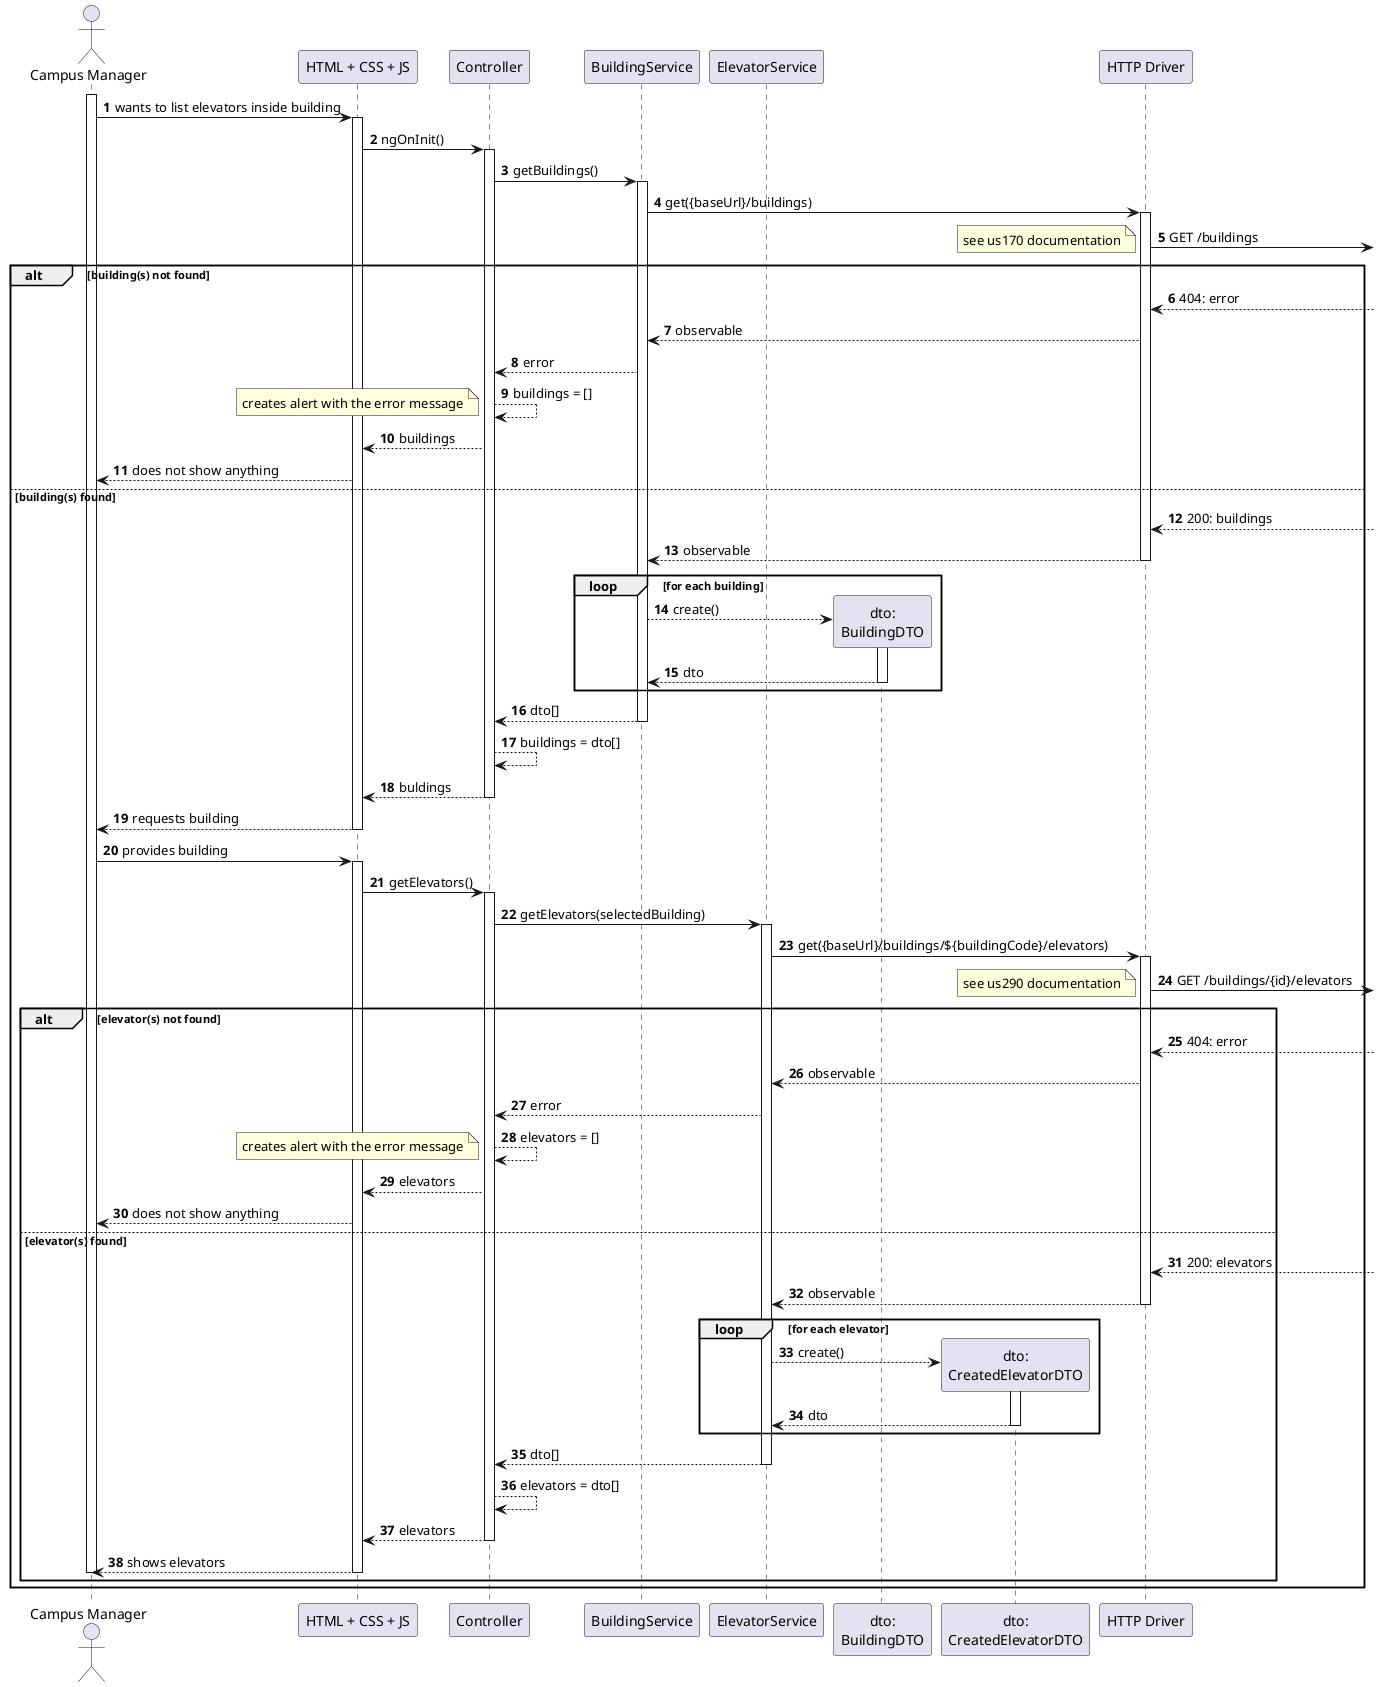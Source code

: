 @startuml
autonumber

actor "Campus Manager" as usr

participant "HTML + CSS + JS" as view
participant "Controller" as ctrl
participant "BuildingService" as svcb
participant "ElevatorService" as svce
participant "dto:\nBuildingDTO" as dto
participant "dto:\nCreatedElevatorDTO" as dtoce
participant "HTTP Driver" as http



activate usr
    usr -> view : wants to list elevators inside building
    activate view
        view -> ctrl : ngOnInit()
        activate ctrl
            ctrl -> svcb : getBuildings()
            activate svcb
                svcb -> http : get({baseUrl}/buildings)
                activate http
                    http ->] : GET /buildings

                    note right : see us170 documentation
    alt building(s) not found
                         http <--]: 404: error
                        http --> svcb : observable
                        svcb --> ctrl : error
                        ctrl --> ctrl : buildings = []
                        note bottom : creates alert with the error message
                        ctrl --> view : buildings
                        view --> usr : does not show anything

    else building(s) found
                        http <--] : 200: buildings


                    http --> svcb : observable
                deactivate http

                loop for each building
                    svcb --> dto** : create()
                    activate dto
                        dto --> svcb : dto
                    deactivate dto
                end

                svcb --> ctrl : dto[]
            deactivate svcb
            ctrl --> ctrl : buildings = dto[]
            ctrl --> view : buldings
        deactivate ctrl





        view --> usr : requests building
    deactivate view

    usr -> view : provides building
    activate view
        view -> ctrl : getElevators()
        activate ctrl
            ctrl -> svce : getElevators(selectedBuilding)
            activate svce
                svce -> http : get({baseUrl}/buildings/${buildingCode}/elevators)
                activate http
                    http ->] : GET /buildings/{id}/elevators

                    note right : see us290 documentation
    alt elevator(s) not found
                        http <--] : 404: error
                        http --> svce : observable
                        svce --> ctrl : error
                        ctrl --> ctrl : elevators = []
                        note bottom : creates alert with the error message
                        ctrl --> view : elevators
                        view --> usr : does not show anything

    else elevator(s) found
                        http <--] : 200: elevators


                    http --> svce : observable
                deactivate http

                loop for each elevator
                    svce --> dtoce** : create()
                    activate dtoce
                        dtoce --> svce : dto
                    deactivate dtoce
                end

                svce --> ctrl : dto[]
            deactivate svce
            ctrl --> ctrl : elevators = dto[]
            ctrl --> view : elevators
        deactivate ctrl
        view --> usr : shows elevators
    deactivate view
deactivate usr

end
end

@enduml
